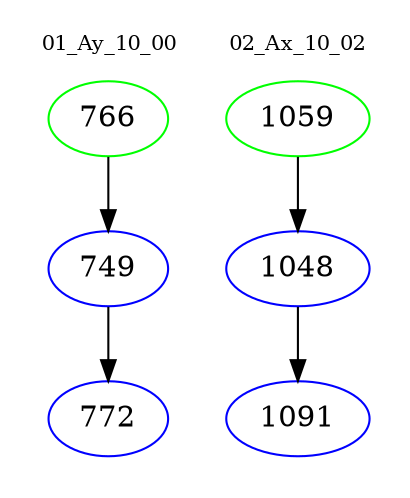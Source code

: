 digraph{
subgraph cluster_0 {
color = white
label = "01_Ay_10_00";
fontsize=10;
T0_766 [label="766", color="green"]
T0_766 -> T0_749 [color="black"]
T0_749 [label="749", color="blue"]
T0_749 -> T0_772 [color="black"]
T0_772 [label="772", color="blue"]
}
subgraph cluster_1 {
color = white
label = "02_Ax_10_02";
fontsize=10;
T1_1059 [label="1059", color="green"]
T1_1059 -> T1_1048 [color="black"]
T1_1048 [label="1048", color="blue"]
T1_1048 -> T1_1091 [color="black"]
T1_1091 [label="1091", color="blue"]
}
}
